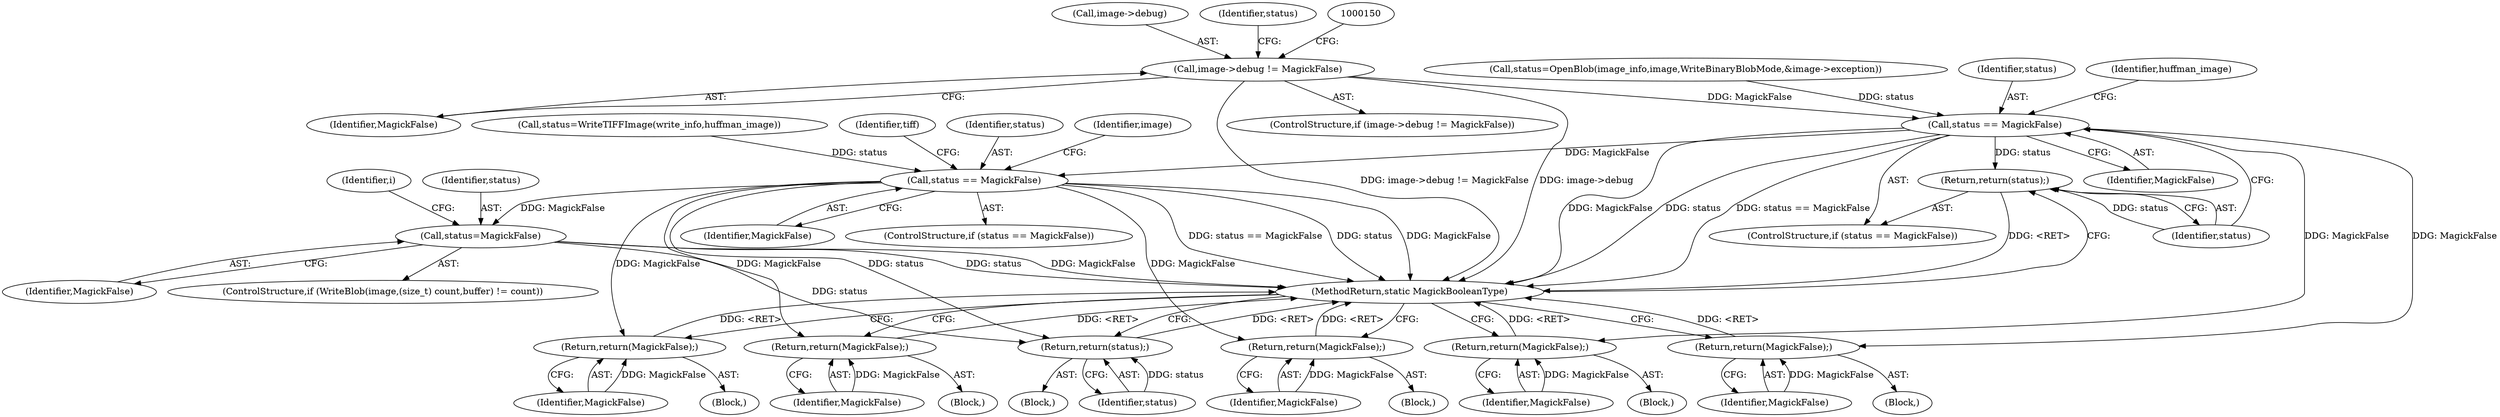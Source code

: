 digraph "0_ImageMagick_10b3823a7619ed22d42764733eb052c4159bc8c1_3@pointer" {
"1000144" [label="(Call,image->debug != MagickFalse)"];
"1000169" [label="(Call,status == MagickFalse)"];
"1000172" [label="(Return,return(status);)"];
"1000196" [label="(Return,return(MagickFalse);)"];
"1000242" [label="(Return,return(MagickFalse);)"];
"1000307" [label="(Call,status == MagickFalse)"];
"1000332" [label="(Return,return(MagickFalse);)"];
"1000368" [label="(Return,return(MagickFalse);)"];
"1000393" [label="(Return,return(MagickFalse);)"];
"1000494" [label="(Call,status=MagickFalse)"];
"1000521" [label="(Return,return(status);)"];
"1000496" [label="(Identifier,MagickFalse)"];
"1000307" [label="(Call,status == MagickFalse)"];
"1000494" [label="(Call,status=MagickFalse)"];
"1000368" [label="(Return,return(MagickFalse);)"];
"1000394" [label="(Identifier,MagickFalse)"];
"1000308" [label="(Identifier,status)"];
"1000106" [label="(Block,)"];
"1000170" [label="(Identifier,status)"];
"1000145" [label="(Call,image->debug)"];
"1000243" [label="(Identifier,MagickFalse)"];
"1000332" [label="(Return,return(MagickFalse);)"];
"1000242" [label="(Return,return(MagickFalse);)"];
"1000197" [label="(Identifier,MagickFalse)"];
"1000333" [label="(Identifier,MagickFalse)"];
"1000144" [label="(Call,image->debug != MagickFalse)"];
"1000196" [label="(Return,return(MagickFalse);)"];
"1000369" [label="(Identifier,MagickFalse)"];
"1000293" [label="(Call,status=WriteTIFFImage(write_info,huffman_image))"];
"1000191" [label="(Block,)"];
"1000173" [label="(Identifier,status)"];
"1000495" [label="(Identifier,status)"];
"1000168" [label="(ControlStructure,if (status == MagickFalse))"];
"1000522" [label="(Identifier,status)"];
"1000345" [label="(Block,)"];
"1000306" [label="(ControlStructure,if (status == MagickFalse))"];
"1000485" [label="(ControlStructure,if (WriteBlob(image,(size_t) count,buffer) != count))"];
"1000159" [label="(Identifier,status)"];
"1000175" [label="(Identifier,huffman_image)"];
"1000172" [label="(Return,return(status);)"];
"1000335" [label="(Identifier,tiff)"];
"1000310" [label="(Block,)"];
"1000158" [label="(Call,status=OpenBlob(image_info,image,WriteBinaryBlobMode,&image->exception))"];
"1000378" [label="(Block,)"];
"1000472" [label="(Identifier,i)"];
"1000233" [label="(Block,)"];
"1000148" [label="(Identifier,MagickFalse)"];
"1000523" [label="(MethodReturn,static MagickBooleanType)"];
"1000169" [label="(Call,status == MagickFalse)"];
"1000171" [label="(Identifier,MagickFalse)"];
"1000143" [label="(ControlStructure,if (image->debug != MagickFalse))"];
"1000393" [label="(Return,return(MagickFalse);)"];
"1000521" [label="(Return,return(status);)"];
"1000309" [label="(Identifier,MagickFalse)"];
"1000314" [label="(Identifier,image)"];
"1000144" -> "1000143"  [label="AST: "];
"1000144" -> "1000148"  [label="CFG: "];
"1000145" -> "1000144"  [label="AST: "];
"1000148" -> "1000144"  [label="AST: "];
"1000150" -> "1000144"  [label="CFG: "];
"1000159" -> "1000144"  [label="CFG: "];
"1000144" -> "1000523"  [label="DDG: image->debug != MagickFalse"];
"1000144" -> "1000523"  [label="DDG: image->debug"];
"1000144" -> "1000169"  [label="DDG: MagickFalse"];
"1000169" -> "1000168"  [label="AST: "];
"1000169" -> "1000171"  [label="CFG: "];
"1000170" -> "1000169"  [label="AST: "];
"1000171" -> "1000169"  [label="AST: "];
"1000173" -> "1000169"  [label="CFG: "];
"1000175" -> "1000169"  [label="CFG: "];
"1000169" -> "1000523"  [label="DDG: status == MagickFalse"];
"1000169" -> "1000523"  [label="DDG: MagickFalse"];
"1000169" -> "1000523"  [label="DDG: status"];
"1000158" -> "1000169"  [label="DDG: status"];
"1000169" -> "1000172"  [label="DDG: status"];
"1000169" -> "1000196"  [label="DDG: MagickFalse"];
"1000169" -> "1000242"  [label="DDG: MagickFalse"];
"1000169" -> "1000307"  [label="DDG: MagickFalse"];
"1000172" -> "1000168"  [label="AST: "];
"1000172" -> "1000173"  [label="CFG: "];
"1000173" -> "1000172"  [label="AST: "];
"1000523" -> "1000172"  [label="CFG: "];
"1000172" -> "1000523"  [label="DDG: <RET>"];
"1000173" -> "1000172"  [label="DDG: status"];
"1000196" -> "1000191"  [label="AST: "];
"1000196" -> "1000197"  [label="CFG: "];
"1000197" -> "1000196"  [label="AST: "];
"1000523" -> "1000196"  [label="CFG: "];
"1000196" -> "1000523"  [label="DDG: <RET>"];
"1000197" -> "1000196"  [label="DDG: MagickFalse"];
"1000242" -> "1000233"  [label="AST: "];
"1000242" -> "1000243"  [label="CFG: "];
"1000243" -> "1000242"  [label="AST: "];
"1000523" -> "1000242"  [label="CFG: "];
"1000242" -> "1000523"  [label="DDG: <RET>"];
"1000243" -> "1000242"  [label="DDG: MagickFalse"];
"1000307" -> "1000306"  [label="AST: "];
"1000307" -> "1000309"  [label="CFG: "];
"1000308" -> "1000307"  [label="AST: "];
"1000309" -> "1000307"  [label="AST: "];
"1000314" -> "1000307"  [label="CFG: "];
"1000335" -> "1000307"  [label="CFG: "];
"1000307" -> "1000523"  [label="DDG: MagickFalse"];
"1000307" -> "1000523"  [label="DDG: status == MagickFalse"];
"1000307" -> "1000523"  [label="DDG: status"];
"1000293" -> "1000307"  [label="DDG: status"];
"1000307" -> "1000332"  [label="DDG: MagickFalse"];
"1000307" -> "1000368"  [label="DDG: MagickFalse"];
"1000307" -> "1000393"  [label="DDG: MagickFalse"];
"1000307" -> "1000494"  [label="DDG: MagickFalse"];
"1000307" -> "1000521"  [label="DDG: status"];
"1000332" -> "1000310"  [label="AST: "];
"1000332" -> "1000333"  [label="CFG: "];
"1000333" -> "1000332"  [label="AST: "];
"1000523" -> "1000332"  [label="CFG: "];
"1000332" -> "1000523"  [label="DDG: <RET>"];
"1000333" -> "1000332"  [label="DDG: MagickFalse"];
"1000368" -> "1000345"  [label="AST: "];
"1000368" -> "1000369"  [label="CFG: "];
"1000369" -> "1000368"  [label="AST: "];
"1000523" -> "1000368"  [label="CFG: "];
"1000368" -> "1000523"  [label="DDG: <RET>"];
"1000369" -> "1000368"  [label="DDG: MagickFalse"];
"1000393" -> "1000378"  [label="AST: "];
"1000393" -> "1000394"  [label="CFG: "];
"1000394" -> "1000393"  [label="AST: "];
"1000523" -> "1000393"  [label="CFG: "];
"1000393" -> "1000523"  [label="DDG: <RET>"];
"1000394" -> "1000393"  [label="DDG: MagickFalse"];
"1000494" -> "1000485"  [label="AST: "];
"1000494" -> "1000496"  [label="CFG: "];
"1000495" -> "1000494"  [label="AST: "];
"1000496" -> "1000494"  [label="AST: "];
"1000472" -> "1000494"  [label="CFG: "];
"1000494" -> "1000523"  [label="DDG: MagickFalse"];
"1000494" -> "1000523"  [label="DDG: status"];
"1000494" -> "1000521"  [label="DDG: status"];
"1000521" -> "1000106"  [label="AST: "];
"1000521" -> "1000522"  [label="CFG: "];
"1000522" -> "1000521"  [label="AST: "];
"1000523" -> "1000521"  [label="CFG: "];
"1000521" -> "1000523"  [label="DDG: <RET>"];
"1000522" -> "1000521"  [label="DDG: status"];
}

